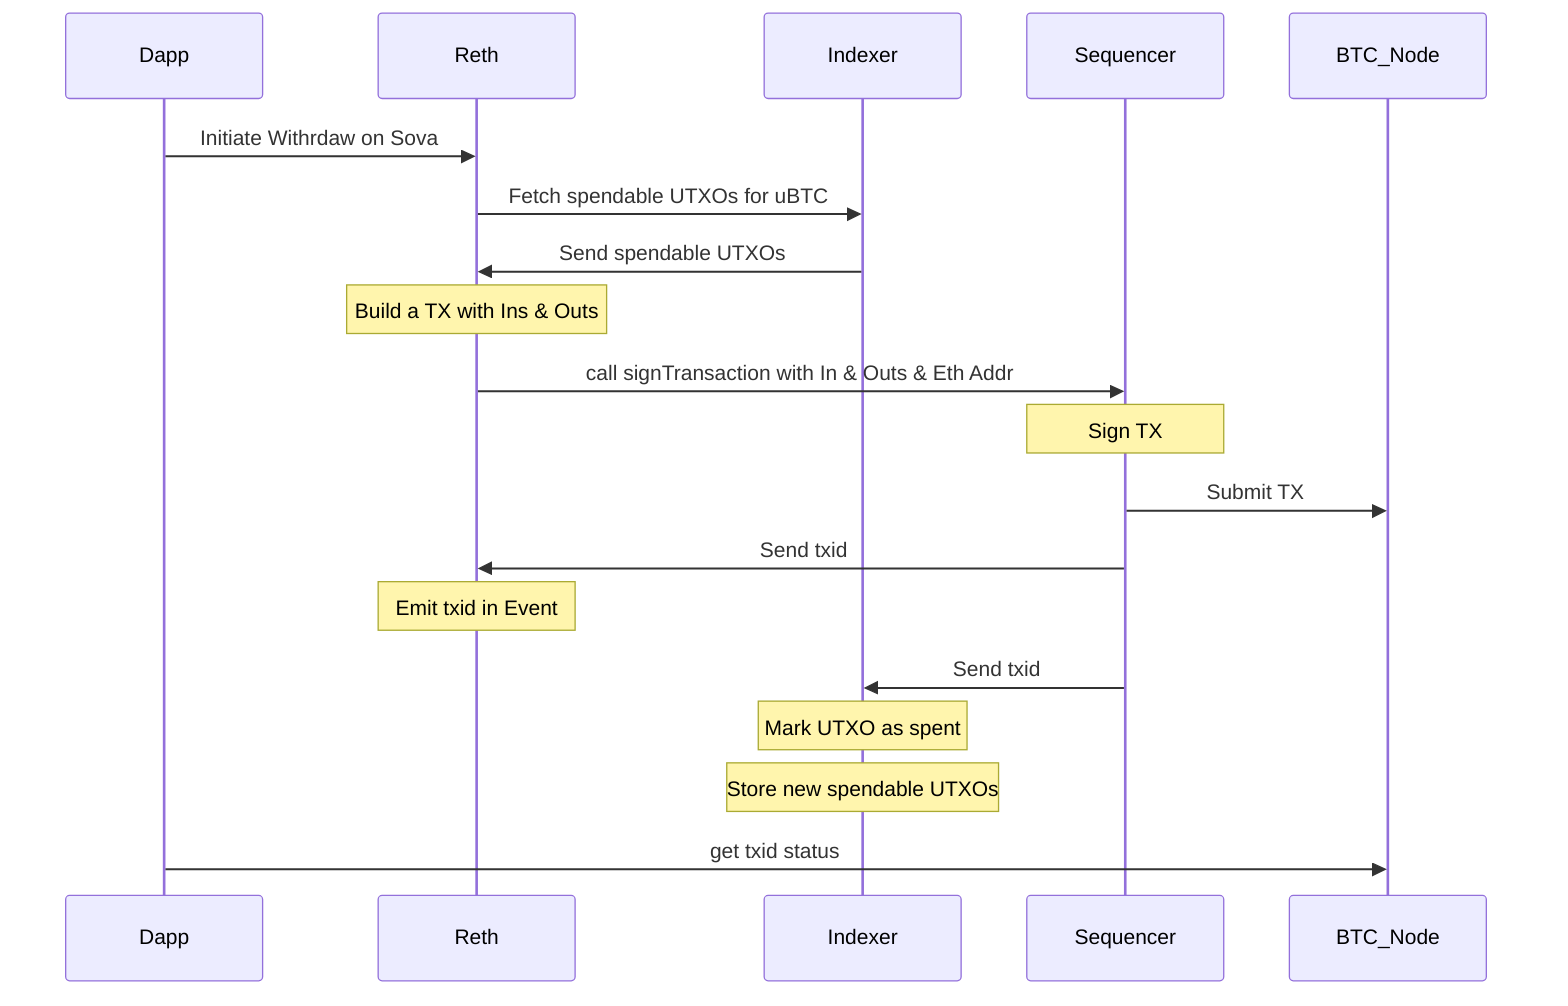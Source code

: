 sequenceDiagram
    participant Dapp
    participant Reth
    participant Indexer
    participant Sequencer
    participant BTC_Node

    Dapp->>Reth: Initiate Withrdaw on Sova
    Reth->>Indexer: Fetch spendable UTXOs for uBTC
    Indexer->>Reth: Send spendable UTXOs
    Note over Reth: Build a TX with Ins & Outs
    Reth->>Sequencer: call signTransaction with In & Outs & Eth Addr
    Note over Sequencer: Sign TX
    Sequencer->>BTC_Node: Submit TX
    Sequencer->>Reth: Send txid
    Note over Reth: Emit txid in Event
    Sequencer->>Indexer: Send txid
    Note over Indexer: Mark UTXO as spent
    Note over Indexer: Store new spendable UTXOs
    Dapp->>BTC_Node: get txid status